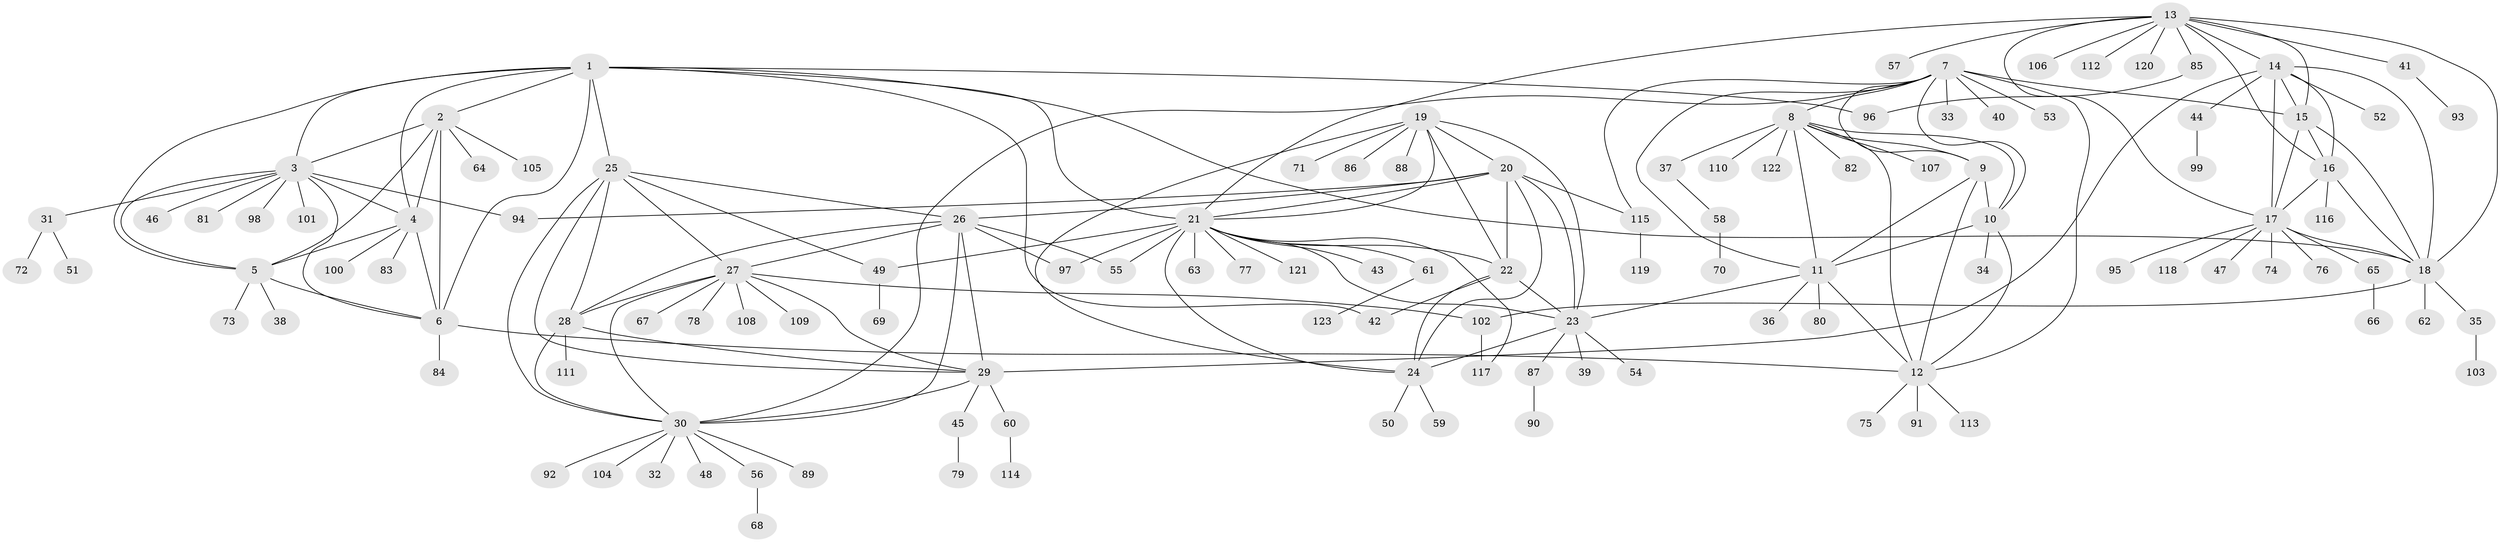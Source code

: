 // coarse degree distribution, {14: 0.010869565217391304, 7: 0.043478260869565216, 4: 0.043478260869565216, 9: 0.021739130434782608, 8: 0.021739130434782608, 17: 0.010869565217391304, 6: 0.05434782608695652, 5: 0.021739130434782608, 16: 0.010869565217391304, 15: 0.010869565217391304, 2: 0.09782608695652174, 1: 0.6413043478260869, 3: 0.010869565217391304}
// Generated by graph-tools (version 1.1) at 2025/24/03/03/25 07:24:11]
// undirected, 123 vertices, 187 edges
graph export_dot {
graph [start="1"]
  node [color=gray90,style=filled];
  1;
  2;
  3;
  4;
  5;
  6;
  7;
  8;
  9;
  10;
  11;
  12;
  13;
  14;
  15;
  16;
  17;
  18;
  19;
  20;
  21;
  22;
  23;
  24;
  25;
  26;
  27;
  28;
  29;
  30;
  31;
  32;
  33;
  34;
  35;
  36;
  37;
  38;
  39;
  40;
  41;
  42;
  43;
  44;
  45;
  46;
  47;
  48;
  49;
  50;
  51;
  52;
  53;
  54;
  55;
  56;
  57;
  58;
  59;
  60;
  61;
  62;
  63;
  64;
  65;
  66;
  67;
  68;
  69;
  70;
  71;
  72;
  73;
  74;
  75;
  76;
  77;
  78;
  79;
  80;
  81;
  82;
  83;
  84;
  85;
  86;
  87;
  88;
  89;
  90;
  91;
  92;
  93;
  94;
  95;
  96;
  97;
  98;
  99;
  100;
  101;
  102;
  103;
  104;
  105;
  106;
  107;
  108;
  109;
  110;
  111;
  112;
  113;
  114;
  115;
  116;
  117;
  118;
  119;
  120;
  121;
  122;
  123;
  1 -- 2;
  1 -- 3;
  1 -- 4;
  1 -- 5;
  1 -- 6;
  1 -- 18;
  1 -- 21;
  1 -- 25;
  1 -- 42;
  1 -- 96;
  2 -- 3;
  2 -- 4;
  2 -- 5;
  2 -- 6;
  2 -- 64;
  2 -- 105;
  3 -- 4;
  3 -- 5;
  3 -- 6;
  3 -- 31;
  3 -- 46;
  3 -- 81;
  3 -- 94;
  3 -- 98;
  3 -- 101;
  4 -- 5;
  4 -- 6;
  4 -- 83;
  4 -- 100;
  5 -- 6;
  5 -- 38;
  5 -- 73;
  6 -- 12;
  6 -- 84;
  7 -- 8;
  7 -- 9;
  7 -- 10;
  7 -- 11;
  7 -- 12;
  7 -- 15;
  7 -- 30;
  7 -- 33;
  7 -- 40;
  7 -- 53;
  7 -- 115;
  8 -- 9;
  8 -- 10;
  8 -- 11;
  8 -- 12;
  8 -- 37;
  8 -- 82;
  8 -- 107;
  8 -- 110;
  8 -- 122;
  9 -- 10;
  9 -- 11;
  9 -- 12;
  10 -- 11;
  10 -- 12;
  10 -- 34;
  11 -- 12;
  11 -- 23;
  11 -- 36;
  11 -- 80;
  12 -- 75;
  12 -- 91;
  12 -- 113;
  13 -- 14;
  13 -- 15;
  13 -- 16;
  13 -- 17;
  13 -- 18;
  13 -- 21;
  13 -- 41;
  13 -- 57;
  13 -- 85;
  13 -- 106;
  13 -- 112;
  13 -- 120;
  14 -- 15;
  14 -- 16;
  14 -- 17;
  14 -- 18;
  14 -- 29;
  14 -- 44;
  14 -- 52;
  15 -- 16;
  15 -- 17;
  15 -- 18;
  16 -- 17;
  16 -- 18;
  16 -- 116;
  17 -- 18;
  17 -- 47;
  17 -- 65;
  17 -- 74;
  17 -- 76;
  17 -- 95;
  17 -- 118;
  18 -- 35;
  18 -- 62;
  18 -- 102;
  19 -- 20;
  19 -- 21;
  19 -- 22;
  19 -- 23;
  19 -- 24;
  19 -- 71;
  19 -- 86;
  19 -- 88;
  20 -- 21;
  20 -- 22;
  20 -- 23;
  20 -- 24;
  20 -- 26;
  20 -- 94;
  20 -- 115;
  21 -- 22;
  21 -- 23;
  21 -- 24;
  21 -- 43;
  21 -- 49;
  21 -- 55;
  21 -- 61;
  21 -- 63;
  21 -- 77;
  21 -- 97;
  21 -- 117;
  21 -- 121;
  22 -- 23;
  22 -- 24;
  22 -- 42;
  23 -- 24;
  23 -- 39;
  23 -- 54;
  23 -- 87;
  24 -- 50;
  24 -- 59;
  25 -- 26;
  25 -- 27;
  25 -- 28;
  25 -- 29;
  25 -- 30;
  25 -- 49;
  26 -- 27;
  26 -- 28;
  26 -- 29;
  26 -- 30;
  26 -- 55;
  26 -- 97;
  27 -- 28;
  27 -- 29;
  27 -- 30;
  27 -- 67;
  27 -- 78;
  27 -- 102;
  27 -- 108;
  27 -- 109;
  28 -- 29;
  28 -- 30;
  28 -- 111;
  29 -- 30;
  29 -- 45;
  29 -- 60;
  30 -- 32;
  30 -- 48;
  30 -- 56;
  30 -- 89;
  30 -- 92;
  30 -- 104;
  31 -- 51;
  31 -- 72;
  35 -- 103;
  37 -- 58;
  41 -- 93;
  44 -- 99;
  45 -- 79;
  49 -- 69;
  56 -- 68;
  58 -- 70;
  60 -- 114;
  61 -- 123;
  65 -- 66;
  85 -- 96;
  87 -- 90;
  102 -- 117;
  115 -- 119;
}
